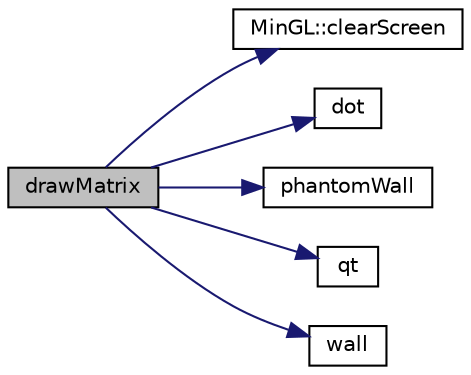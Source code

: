 digraph "drawMatrix"
{
 // LATEX_PDF_SIZE
  edge [fontname="Helvetica",fontsize="10",labelfontname="Helvetica",labelfontsize="10"];
  node [fontname="Helvetica",fontsize="10",shape=record];
  rankdir="LR";
  Node1 [label="drawMatrix",height=0.2,width=0.4,color="black", fillcolor="grey75", style="filled", fontcolor="black",tooltip="Affichage de la matrice dans la fenêtre."];
  Node1 -> Node2 [color="midnightblue",fontsize="10",style="solid",fontname="Helvetica"];
  Node2 [label="MinGL::clearScreen",height=0.2,width=0.4,color="black", fillcolor="white", style="filled",URL="$class_min_g_l.html#a86c940758616957683ffb2e239bba774",tooltip="Efface l'écran avec la couleur de fond spécifiée."];
  Node1 -> Node3 [color="midnightblue",fontsize="10",style="solid",fontname="Helvetica"];
  Node3 [label="dot",height=0.2,width=0.4,color="black", fillcolor="white", style="filled",URL="$draw_8cpp.html#a0126890fe85187d9293a31a0459dc55b",tooltip=" "];
  Node1 -> Node4 [color="midnightblue",fontsize="10",style="solid",fontname="Helvetica"];
  Node4 [label="phantomWall",height=0.2,width=0.4,color="black", fillcolor="white", style="filled",URL="$draw_8cpp.html#aa8957e160e5c18ec5988d428da4f9950",tooltip="Crée un cube de mur traversable par les fantomes."];
  Node1 -> Node5 [color="midnightblue",fontsize="10",style="solid",fontname="Helvetica"];
  Node5 [label="qt",height=0.2,width=0.4,color="black", fillcolor="white", style="filled",URL="$draw_8cpp.html#a7cabe74d2adfce609271feac02efcd14",tooltip="Crée un point commestible donnant le buff."];
  Node1 -> Node6 [color="midnightblue",fontsize="10",style="solid",fontname="Helvetica"];
  Node6 [label="wall",height=0.2,width=0.4,color="black", fillcolor="white", style="filled",URL="$draw_8cpp.html#a1bd94bdc160585b598fba21151787db0",tooltip="Crée un cube de mur."];
}
